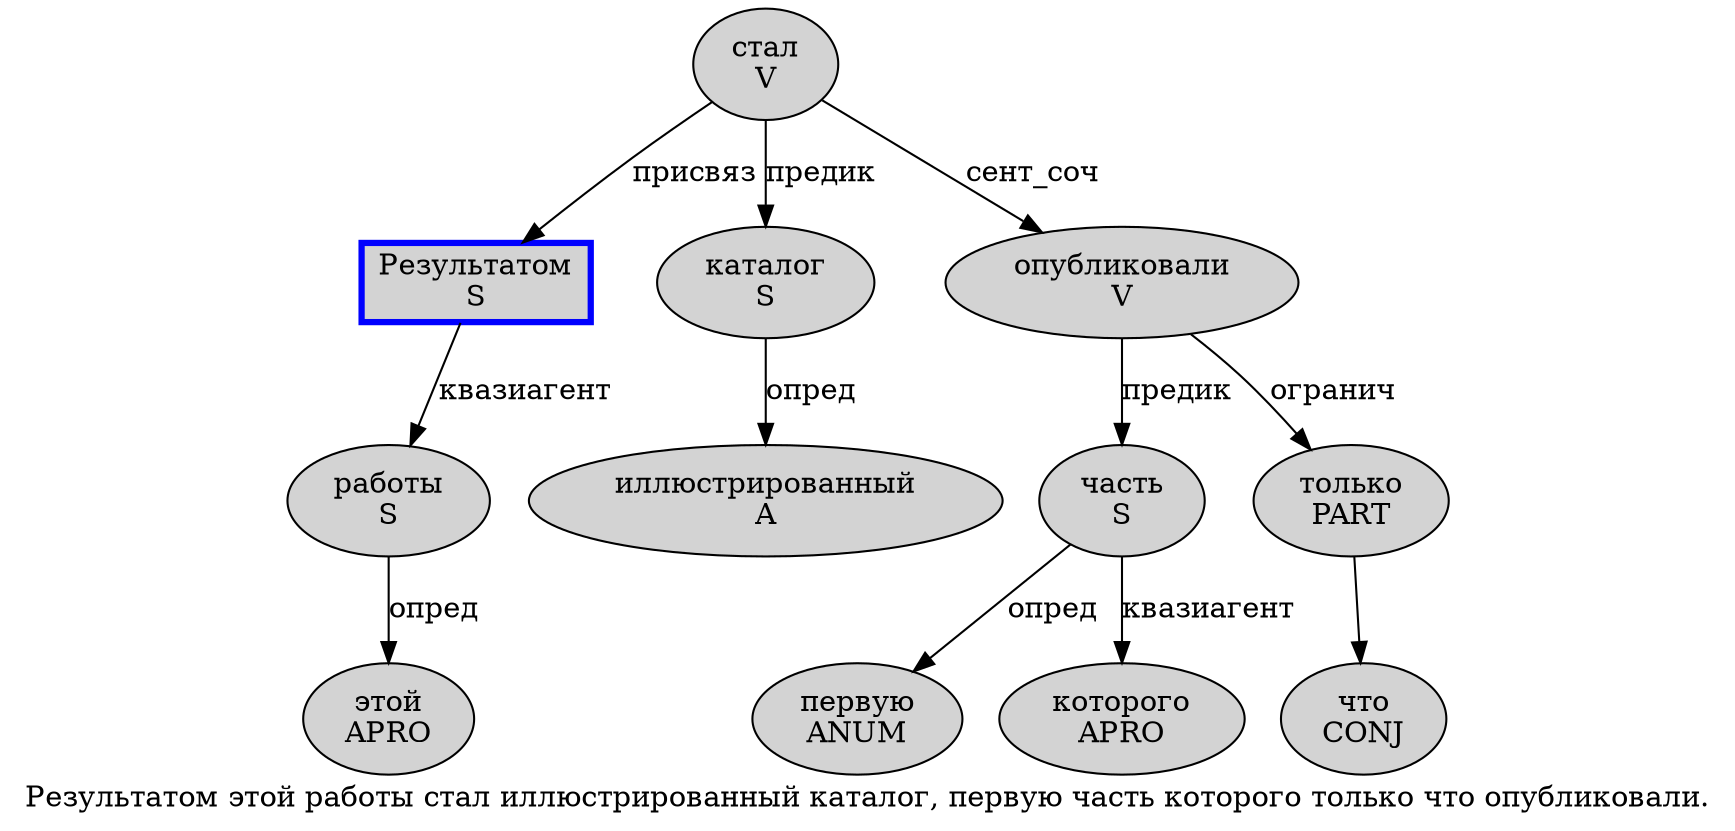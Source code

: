 digraph SENTENCE_490 {
	graph [label="Результатом этой работы стал иллюстрированный каталог, первую часть которого только что опубликовали."]
	node [style=filled]
		0 [label="Результатом
S" color=blue fillcolor=lightgray penwidth=3 shape=box]
		1 [label="этой
APRO" color="" fillcolor=lightgray penwidth=1 shape=ellipse]
		2 [label="работы
S" color="" fillcolor=lightgray penwidth=1 shape=ellipse]
		3 [label="стал
V" color="" fillcolor=lightgray penwidth=1 shape=ellipse]
		4 [label="иллюстрированный
A" color="" fillcolor=lightgray penwidth=1 shape=ellipse]
		5 [label="каталог
S" color="" fillcolor=lightgray penwidth=1 shape=ellipse]
		7 [label="первую
ANUM" color="" fillcolor=lightgray penwidth=1 shape=ellipse]
		8 [label="часть
S" color="" fillcolor=lightgray penwidth=1 shape=ellipse]
		9 [label="которого
APRO" color="" fillcolor=lightgray penwidth=1 shape=ellipse]
		10 [label="только
PART" color="" fillcolor=lightgray penwidth=1 shape=ellipse]
		11 [label="что
CONJ" color="" fillcolor=lightgray penwidth=1 shape=ellipse]
		12 [label="опубликовали
V" color="" fillcolor=lightgray penwidth=1 shape=ellipse]
			0 -> 2 [label="квазиагент"]
			2 -> 1 [label="опред"]
			8 -> 7 [label="опред"]
			8 -> 9 [label="квазиагент"]
			5 -> 4 [label="опред"]
			12 -> 8 [label="предик"]
			12 -> 10 [label="огранич"]
			10 -> 11
			3 -> 0 [label="присвяз"]
			3 -> 5 [label="предик"]
			3 -> 12 [label="сент_соч"]
}